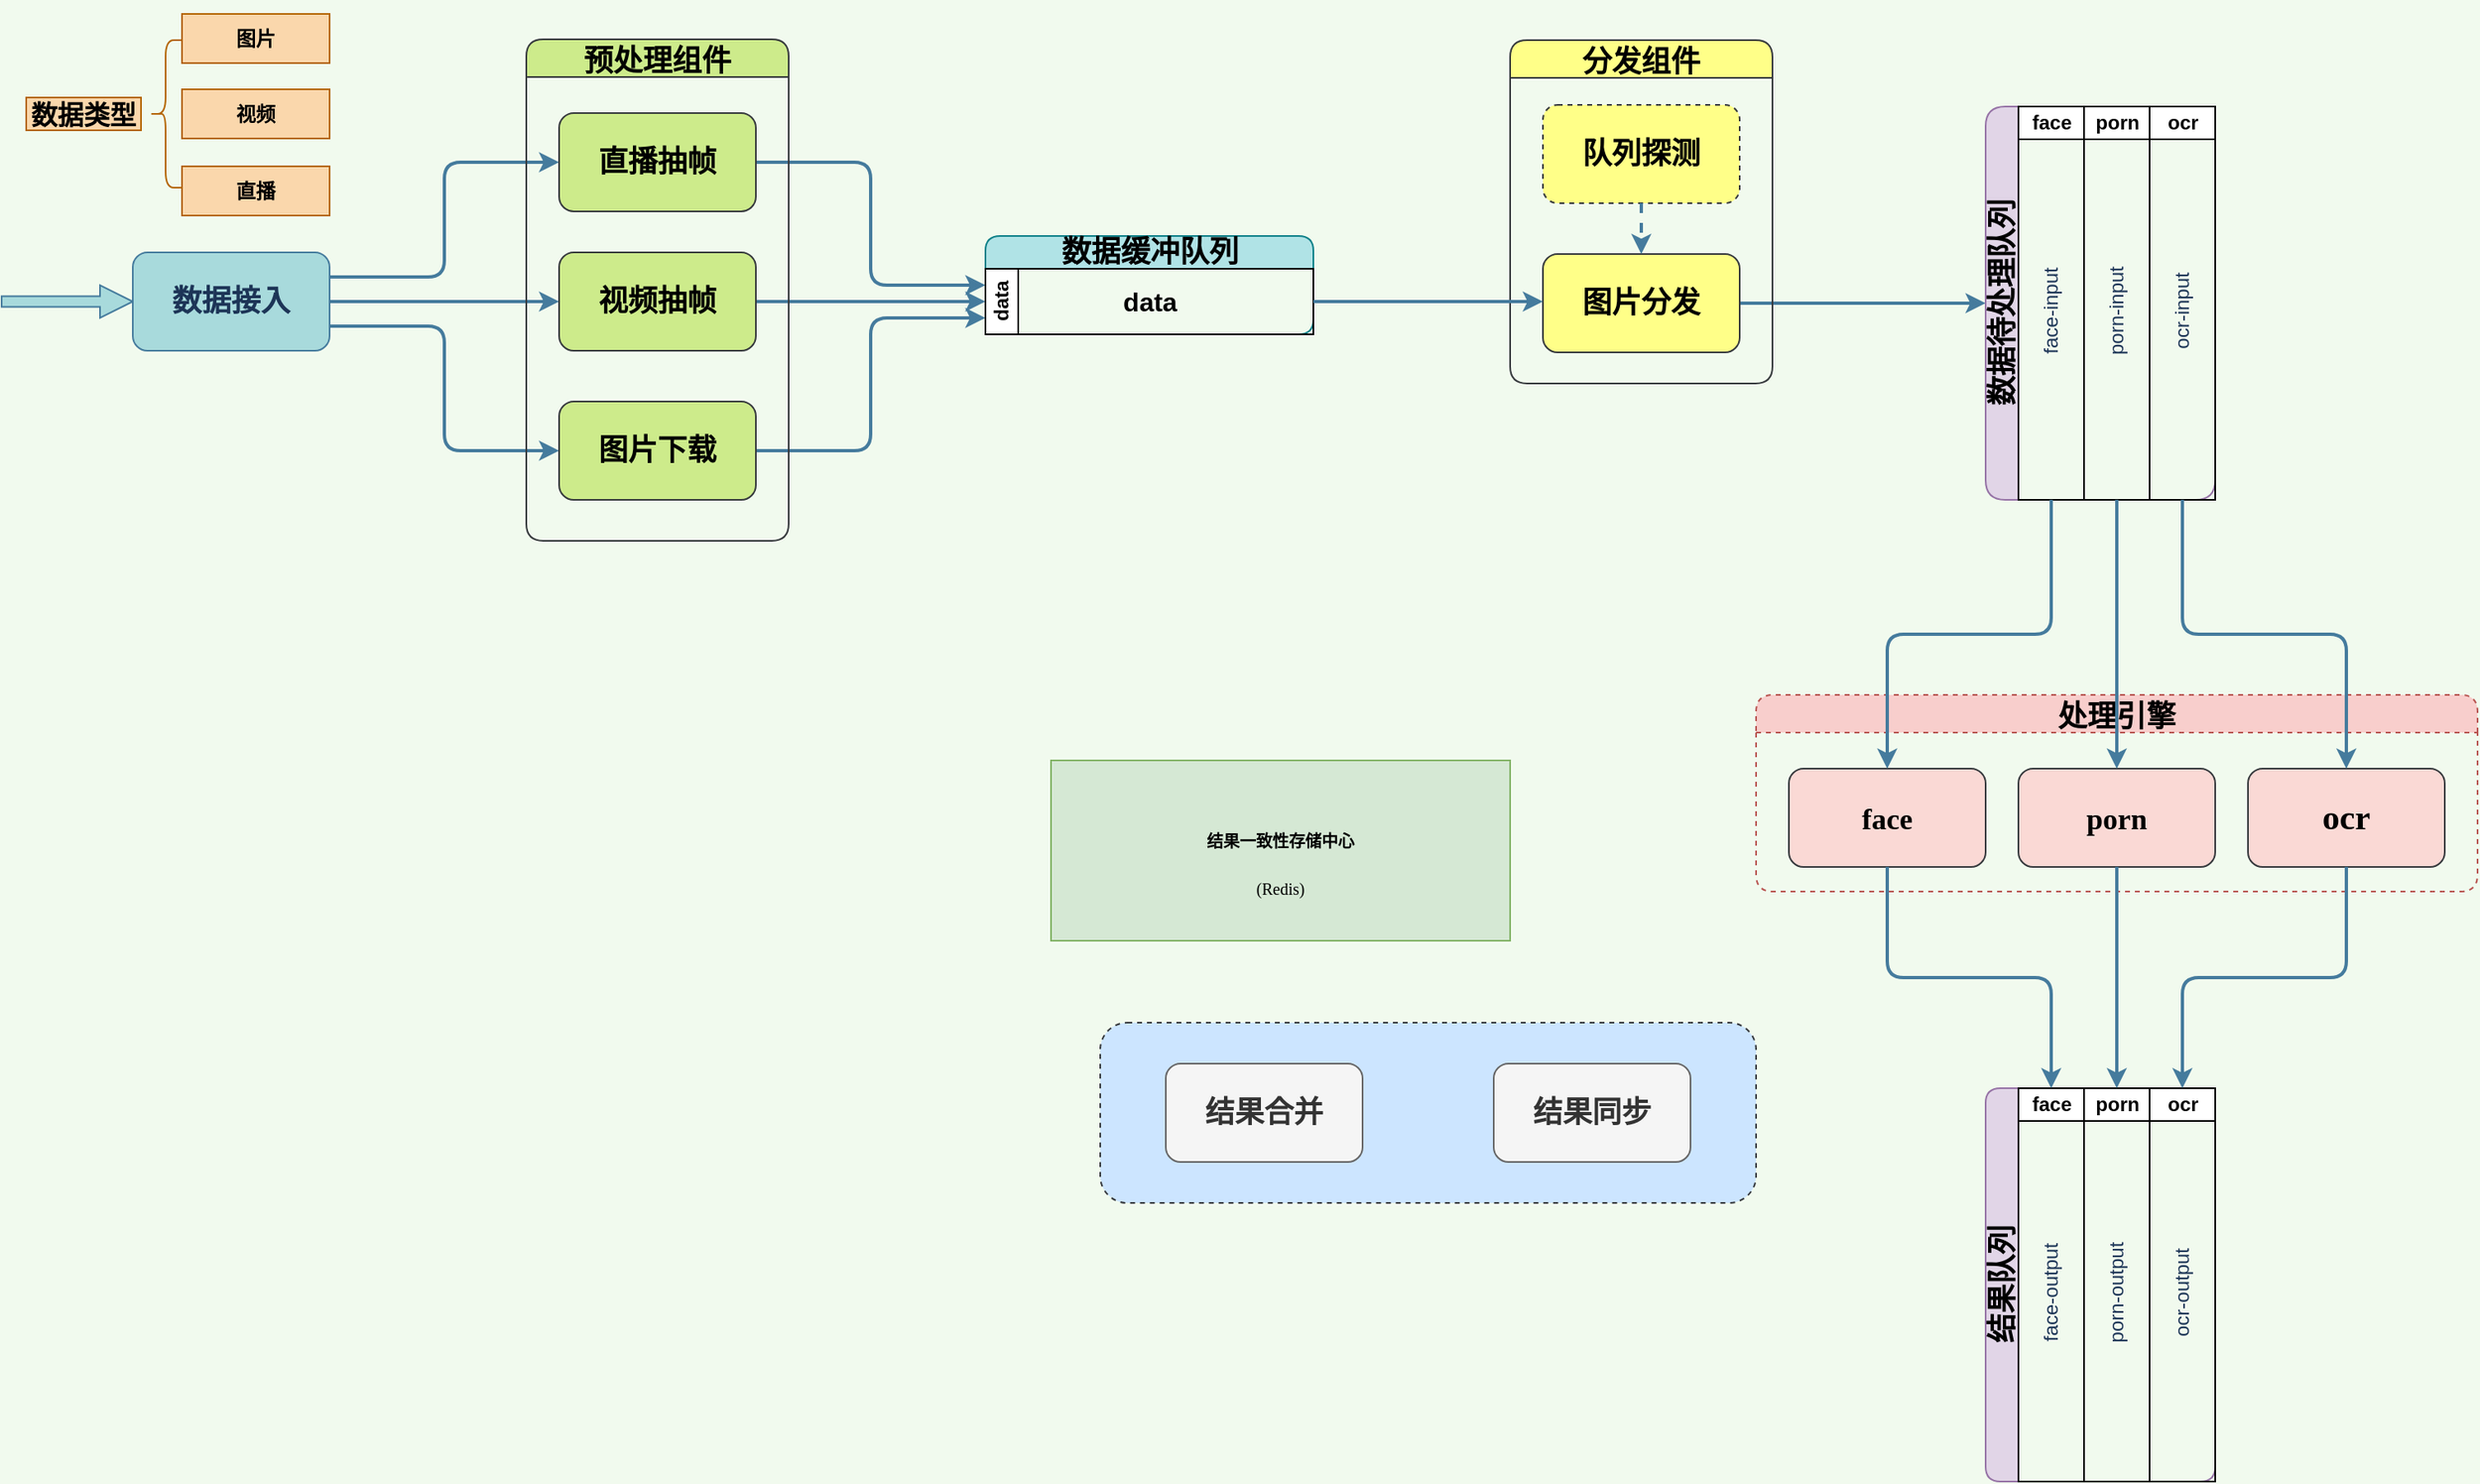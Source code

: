 <mxfile version="13.10.4" type="github">
  <diagram id="h1go9skNZxWVvWuTAxgh" name="Page-1">
    <mxGraphModel dx="2522" dy="450" grid="1" gridSize="10" guides="1" tooltips="1" connect="1" arrows="1" fold="1" page="1" pageScale="1" pageWidth="827" pageHeight="1169" background="#F1FAEE" math="0" shadow="0">
      <root>
        <mxCell id="0" />
        <mxCell id="1" parent="0" />
        <mxCell id="aP0xkrd6JBsTT6EtkUmq-55" value="" style="rounded=1;whiteSpace=wrap;html=1;strokeColor=#36393d;strokeWidth=1;fillColor=#cce5ff;dashed=1;" parent="1" vertex="1">
          <mxGeometry x="-970" y="720" width="400" height="110" as="geometry" />
        </mxCell>
        <mxCell id="0IOBR0UWIJ8B12urthg3-5" value="" style="html=1;shadow=0;dashed=0;align=center;verticalAlign=middle;shape=mxgraph.arrows2.arrow;dy=0.67;dx=20;notch=0;rounded=0;sketch=0;strokeColor=#457B9D;fillColor=#A8DADC;fontColor=#1D3557;" parent="1" vertex="1">
          <mxGeometry x="-1640" y="270" width="80" height="20" as="geometry" />
        </mxCell>
        <mxCell id="YrBBLmiHEUmSjlM092Gt-1" style="edgeStyle=orthogonalEdgeStyle;rounded=1;orthogonalLoop=1;jettySize=auto;html=1;exitX=1;exitY=0.5;exitDx=0;exitDy=0;entryX=0;entryY=0.5;entryDx=0;entryDy=0;strokeWidth=2;strokeColor=#457B9D;" edge="1" parent="1" source="0IOBR0UWIJ8B12urthg3-6" target="0IOBR0UWIJ8B12urthg3-19">
          <mxGeometry relative="1" as="geometry" />
        </mxCell>
        <mxCell id="YrBBLmiHEUmSjlM092Gt-3" style="edgeStyle=orthogonalEdgeStyle;rounded=1;orthogonalLoop=1;jettySize=auto;html=1;exitX=1;exitY=0.25;exitDx=0;exitDy=0;entryX=0;entryY=0.5;entryDx=0;entryDy=0;strokeColor=#457B9D;strokeWidth=2;" edge="1" parent="1" source="0IOBR0UWIJ8B12urthg3-6" target="0IOBR0UWIJ8B12urthg3-21">
          <mxGeometry relative="1" as="geometry" />
        </mxCell>
        <mxCell id="YrBBLmiHEUmSjlM092Gt-4" style="edgeStyle=orthogonalEdgeStyle;rounded=1;orthogonalLoop=1;jettySize=auto;html=1;exitX=1;exitY=0.75;exitDx=0;exitDy=0;entryX=0;entryY=0.5;entryDx=0;entryDy=0;strokeColor=#457B9D;strokeWidth=2;" edge="1" parent="1" source="0IOBR0UWIJ8B12urthg3-6" target="0IOBR0UWIJ8B12urthg3-22">
          <mxGeometry relative="1" as="geometry" />
        </mxCell>
        <mxCell id="0IOBR0UWIJ8B12urthg3-6" value="&lt;h4&gt;&lt;font style=&quot;font-size: 18px&quot; face=&quot;Verdana&quot;&gt;数据接入&lt;/font&gt;&lt;/h4&gt;" style="rounded=1;whiteSpace=wrap;html=1;sketch=0;strokeColor=#457B9D;fillColor=#A8DADC;fontColor=#1D3557;" parent="1" vertex="1">
          <mxGeometry x="-1560" y="250" width="120" height="60" as="geometry" />
        </mxCell>
        <mxCell id="0IOBR0UWIJ8B12urthg3-7" value="" style="shape=curlyBracket;whiteSpace=wrap;html=1;rounded=1;sketch=0;strokeColor=#b46504;fillColor=#fad7ac;size=0.5;" parent="1" vertex="1">
          <mxGeometry x="-1550" y="120.5" width="20" height="90" as="geometry" />
        </mxCell>
        <mxCell id="0IOBR0UWIJ8B12urthg3-13" value="&lt;h4&gt;图片&lt;/h4&gt;" style="rounded=0;whiteSpace=wrap;html=1;sketch=0;strokeColor=#b46504;fillColor=#fad7ac;" parent="1" vertex="1">
          <mxGeometry x="-1530" y="104.5" width="90" height="30" as="geometry" />
        </mxCell>
        <mxCell id="0IOBR0UWIJ8B12urthg3-14" value="&lt;h4&gt;视频&lt;/h4&gt;" style="rounded=0;whiteSpace=wrap;html=1;sketch=0;strokeColor=#b46504;fillColor=#fad7ac;" parent="1" vertex="1">
          <mxGeometry x="-1530" y="150.5" width="90" height="30" as="geometry" />
        </mxCell>
        <mxCell id="0IOBR0UWIJ8B12urthg3-15" value="&lt;h4&gt;直播&lt;/h4&gt;" style="rounded=0;whiteSpace=wrap;html=1;sketch=0;strokeColor=#b46504;fillColor=#fad7ac;" parent="1" vertex="1">
          <mxGeometry x="-1530" y="197.5" width="90" height="30" as="geometry" />
        </mxCell>
        <mxCell id="0IOBR0UWIJ8B12urthg3-18" value="&lt;h3&gt;&lt;font style=&quot;font-size: 16px&quot;&gt;数据类型&lt;/font&gt;&lt;/h3&gt;" style="text;html=1;strokeColor=#b46504;fillColor=#fad7ac;align=center;verticalAlign=middle;whiteSpace=wrap;rounded=0;sketch=0;" parent="1" vertex="1">
          <mxGeometry x="-1625" y="155.5" width="70" height="20" as="geometry" />
        </mxCell>
        <mxCell id="YrBBLmiHEUmSjlM092Gt-8" style="edgeStyle=orthogonalEdgeStyle;rounded=1;orthogonalLoop=1;jettySize=auto;html=1;exitX=1;exitY=0.5;exitDx=0;exitDy=0;entryX=0;entryY=0.5;entryDx=0;entryDy=0;strokeColor=#457B9D;strokeWidth=2;" edge="1" parent="1" source="0IOBR0UWIJ8B12urthg3-19" target="JoDoQnj6M1mZgMJEA4F1-6">
          <mxGeometry relative="1" as="geometry" />
        </mxCell>
        <mxCell id="0IOBR0UWIJ8B12urthg3-19" value="&lt;h3 style=&quot;font-size: 18px&quot;&gt;视频抽帧&lt;/h3&gt;" style="rounded=1;whiteSpace=wrap;html=1;sketch=0;strokeColor=#36393d;fillColor=#cdeb8b;" parent="1" vertex="1">
          <mxGeometry x="-1300" y="250" width="120" height="60" as="geometry" />
        </mxCell>
        <mxCell id="YrBBLmiHEUmSjlM092Gt-9" style="edgeStyle=orthogonalEdgeStyle;rounded=1;orthogonalLoop=1;jettySize=auto;html=1;exitX=1;exitY=0.5;exitDx=0;exitDy=0;entryX=0;entryY=0.25;entryDx=0;entryDy=0;strokeColor=#457B9D;strokeWidth=2;" edge="1" parent="1" source="0IOBR0UWIJ8B12urthg3-21" target="JoDoQnj6M1mZgMJEA4F1-6">
          <mxGeometry relative="1" as="geometry" />
        </mxCell>
        <mxCell id="0IOBR0UWIJ8B12urthg3-21" value="&lt;h3 style=&quot;font-size: 18px&quot;&gt;直播抽帧&lt;/h3&gt;" style="rounded=1;whiteSpace=wrap;html=1;sketch=0;strokeColor=#36393d;fillColor=#cdeb8b;" parent="1" vertex="1">
          <mxGeometry x="-1300" y="165" width="120" height="60" as="geometry" />
        </mxCell>
        <mxCell id="YrBBLmiHEUmSjlM092Gt-10" style="edgeStyle=orthogonalEdgeStyle;rounded=1;orthogonalLoop=1;jettySize=auto;html=1;exitX=1;exitY=0.5;exitDx=0;exitDy=0;entryX=0;entryY=0.75;entryDx=0;entryDy=0;strokeColor=#457B9D;strokeWidth=2;" edge="1" parent="1" source="0IOBR0UWIJ8B12urthg3-22" target="JoDoQnj6M1mZgMJEA4F1-6">
          <mxGeometry relative="1" as="geometry" />
        </mxCell>
        <mxCell id="0IOBR0UWIJ8B12urthg3-22" value="&lt;h3 style=&quot;font-size: 18px&quot;&gt;图片下载&lt;/h3&gt;" style="rounded=1;whiteSpace=wrap;html=1;sketch=0;strokeColor=#36393d;fillColor=#cdeb8b;" parent="1" vertex="1">
          <mxGeometry x="-1300" y="341" width="120" height="60" as="geometry" />
        </mxCell>
        <mxCell id="YrBBLmiHEUmSjlM092Gt-18" style="edgeStyle=orthogonalEdgeStyle;rounded=1;orthogonalLoop=1;jettySize=auto;html=1;exitX=1;exitY=0.5;exitDx=0;exitDy=0;entryX=0;entryY=0.5;entryDx=0;entryDy=0;strokeColor=#457B9D;strokeWidth=2;" edge="1" parent="1" source="0IOBR0UWIJ8B12urthg3-27" target="JoDoQnj6M1mZgMJEA4F1-36">
          <mxGeometry relative="1" as="geometry" />
        </mxCell>
        <mxCell id="0IOBR0UWIJ8B12urthg3-27" value="&lt;h3 style=&quot;font-size: 18px&quot;&gt;图片分发&lt;/h3&gt;" style="rounded=1;whiteSpace=wrap;html=1;sketch=0;strokeColor=#36393d;fillColor=#ffff88;" parent="1" vertex="1">
          <mxGeometry x="-700" y="251" width="120" height="60" as="geometry" />
        </mxCell>
        <mxCell id="0IOBR0UWIJ8B12urthg3-47" value="处理引擎" style="swimlane;rounded=1;shadow=0;glass=0;dashed=1;sketch=0;strokeColor=#b85450;fillColor=#f8cecc;fontSize=18;fontFamily=Verdana;" parent="1" vertex="1">
          <mxGeometry x="-570" y="520" width="440" height="120" as="geometry">
            <mxRectangle x="-960" y="490" width="100" height="30" as="alternateBounds" />
          </mxGeometry>
        </mxCell>
        <mxCell id="0IOBR0UWIJ8B12urthg3-48" value="&lt;h3&gt;&lt;font style=&quot;font-size: 18px&quot;&gt;face&lt;/font&gt;&lt;/h3&gt;" style="rounded=1;whiteSpace=wrap;html=1;shadow=0;glass=0;sketch=0;fillColor=#fad9d5;fontFamily=Verdana;fontSize=18;strokeColor=#36393D;" parent="0IOBR0UWIJ8B12urthg3-47" vertex="1">
          <mxGeometry x="20" y="45" width="120" height="60" as="geometry" />
        </mxCell>
        <mxCell id="0IOBR0UWIJ8B12urthg3-49" value="&lt;h3&gt;&lt;font style=&quot;font-size: 18px&quot;&gt;porn&lt;/font&gt;&lt;/h3&gt;" style="rounded=1;whiteSpace=wrap;html=1;shadow=0;glass=0;sketch=0;fillColor=#fad9d5;fontFamily=Verdana;fontSize=18;strokeColor=#36393D;" parent="0IOBR0UWIJ8B12urthg3-47" vertex="1">
          <mxGeometry x="160" y="45" width="120" height="60" as="geometry" />
        </mxCell>
        <mxCell id="0IOBR0UWIJ8B12urthg3-50" value="&lt;h3&gt;ocr&lt;/h3&gt;" style="rounded=1;whiteSpace=wrap;html=1;shadow=0;glass=0;sketch=0;fillColor=#fad9d5;fontFamily=Verdana;fontSize=18;strokeColor=#36393D;" parent="0IOBR0UWIJ8B12urthg3-47" vertex="1">
          <mxGeometry x="300" y="45" width="120" height="60" as="geometry" />
        </mxCell>
        <mxCell id="aP0xkrd6JBsTT6EtkUmq-35" value="&lt;h3&gt;&lt;font face=&quot;Verdana&quot; size=&quot;1&quot;&gt;结果一致性存储中心&lt;/font&gt;&lt;/h3&gt;&lt;div&gt;&lt;font face=&quot;Verdana&quot; size=&quot;1&quot;&gt;(Redis)&lt;/font&gt;&lt;/div&gt;" style="rounded=0;whiteSpace=wrap;html=1;strokeColor=#82b366;strokeWidth=1;fillColor=#d5e8d4;" parent="1" vertex="1">
          <mxGeometry x="-1000" y="560" width="280" height="110" as="geometry" />
        </mxCell>
        <mxCell id="aP0xkrd6JBsTT6EtkUmq-43" value="&lt;h3 style=&quot;font-size: 18px&quot;&gt;&lt;font face=&quot;Verdana&quot;&gt;结果同步&lt;/font&gt;&lt;/h3&gt;" style="rounded=1;whiteSpace=wrap;html=1;strokeColor=#666666;strokeWidth=1;fillColor=#f5f5f5;fontColor=#333333;" parent="1" vertex="1">
          <mxGeometry x="-730" y="745" width="120" height="60" as="geometry" />
        </mxCell>
        <mxCell id="aP0xkrd6JBsTT6EtkUmq-51" value="&lt;h3 style=&quot;font-size: 18px&quot;&gt;&lt;font face=&quot;Verdana&quot;&gt;结果合并&lt;/font&gt;&lt;/h3&gt;" style="rounded=1;whiteSpace=wrap;html=1;strokeColor=#666666;strokeWidth=1;fillColor=#f5f5f5;fontColor=#333333;" parent="1" vertex="1">
          <mxGeometry x="-930" y="745" width="120" height="60" as="geometry" />
        </mxCell>
        <mxCell id="JoDoQnj6M1mZgMJEA4F1-5" value="&lt;h3&gt;&lt;font face=&quot;Verdana&quot;&gt;&lt;span style=&quot;font-size: 18px&quot;&gt;数据缓冲队列&lt;/span&gt;&lt;/font&gt;&lt;/h3&gt;" style="swimlane;html=1;childLayout=stackLayout;resizeParent=1;resizeParentMax=0;horizontal=1;startSize=20;horizontalStack=0;fillColor=#b0e3e6;strokeColor=#0e8088;rounded=1;" parent="1" vertex="1">
          <mxGeometry x="-1040" y="240" width="200" height="60" as="geometry" />
        </mxCell>
        <mxCell id="JoDoQnj6M1mZgMJEA4F1-6" value="data" style="swimlane;html=1;startSize=20;horizontal=0;" parent="JoDoQnj6M1mZgMJEA4F1-5" vertex="1">
          <mxGeometry y="20" width="200" height="40" as="geometry" />
        </mxCell>
        <mxCell id="JoDoQnj6M1mZgMJEA4F1-9" value="&lt;font style=&quot;font-size: 16px&quot;&gt;&lt;b&gt;data&lt;/b&gt;&lt;/font&gt;" style="text;html=1;align=center;verticalAlign=middle;resizable=0;points=[];autosize=1;" parent="JoDoQnj6M1mZgMJEA4F1-6" vertex="1">
          <mxGeometry x="75" y="10" width="50" height="20" as="geometry" />
        </mxCell>
        <mxCell id="JoDoQnj6M1mZgMJEA4F1-18" value="预处理组件" style="swimlane;rounded=1;fontSize=18;fontFamily=Verdana;fillColor=#cdeb8b;strokeColor=#36393d;" parent="1" vertex="1">
          <mxGeometry x="-1320" y="120" width="160" height="306" as="geometry" />
        </mxCell>
        <mxCell id="JoDoQnj6M1mZgMJEA4F1-32" value="分发组件" style="swimlane;rounded=1;fontFamily=Verdana;fontSize=18;fillColor=#ffff88;strokeColor=#36393d;startSize=23;" parent="1" vertex="1">
          <mxGeometry x="-720" y="120.5" width="160" height="209.5" as="geometry" />
        </mxCell>
        <mxCell id="JoDoQnj6M1mZgMJEA4F1-31" value="&lt;h3&gt;&lt;font style=&quot;font-size: 18px&quot;&gt;队列探测&lt;/font&gt;&lt;/h3&gt;" style="rounded=1;whiteSpace=wrap;html=1;fontFamily=Verdana;fontSize=16;fillColor=#ffff88;strokeColor=#36393d;dashed=1;" parent="JoDoQnj6M1mZgMJEA4F1-32" vertex="1">
          <mxGeometry x="20" y="39.5" width="120" height="60" as="geometry" />
        </mxCell>
        <mxCell id="JoDoQnj6M1mZgMJEA4F1-36" value="&lt;h3&gt;&lt;font style=&quot;font-size: 18px&quot; face=&quot;Verdana&quot;&gt;数据待处理队列&lt;/font&gt;&lt;/h3&gt;" style="swimlane;html=1;childLayout=stackLayout;resizeParent=1;resizeParentMax=0;startSize=20;horizontal=0;horizontalStack=1;fillColor=#e1d5e7;strokeColor=#9673a6;rounded=1;arcSize=20;" parent="1" vertex="1">
          <mxGeometry x="-430" y="161" width="140" height="240" as="geometry" />
        </mxCell>
        <mxCell id="JoDoQnj6M1mZgMJEA4F1-37" value="face" style="swimlane;html=1;startSize=20;" parent="JoDoQnj6M1mZgMJEA4F1-36" vertex="1">
          <mxGeometry x="20" width="40" height="240" as="geometry" />
        </mxCell>
        <mxCell id="JoDoQnj6M1mZgMJEA4F1-38" value="face-input" style="text;html=1;align=center;verticalAlign=middle;resizable=0;points=[];autosize=1;fontColor=#1D3557;horizontal=0;" parent="JoDoQnj6M1mZgMJEA4F1-37" vertex="1">
          <mxGeometry x="5" y="95" width="30" height="60" as="geometry" />
        </mxCell>
        <mxCell id="JoDoQnj6M1mZgMJEA4F1-39" value="porn" style="swimlane;html=1;startSize=20;" parent="JoDoQnj6M1mZgMJEA4F1-36" vertex="1">
          <mxGeometry x="60" width="40" height="240" as="geometry" />
        </mxCell>
        <mxCell id="JoDoQnj6M1mZgMJEA4F1-40" value="porn-input" style="text;html=1;align=center;verticalAlign=middle;resizable=0;points=[];autosize=1;fontColor=#1D3557;horizontal=0;" parent="JoDoQnj6M1mZgMJEA4F1-39" vertex="1">
          <mxGeometry x="5" y="95" width="30" height="60" as="geometry" />
        </mxCell>
        <mxCell id="JoDoQnj6M1mZgMJEA4F1-41" value="ocr" style="swimlane;html=1;startSize=20;" parent="JoDoQnj6M1mZgMJEA4F1-36" vertex="1">
          <mxGeometry x="100" width="40" height="240" as="geometry" />
        </mxCell>
        <mxCell id="JoDoQnj6M1mZgMJEA4F1-42" value="ocr-input" style="text;html=1;align=center;verticalAlign=middle;resizable=0;points=[];autosize=1;fontColor=#1D3557;horizontal=0;" parent="JoDoQnj6M1mZgMJEA4F1-41" vertex="1">
          <mxGeometry x="5" y="100" width="30" height="50" as="geometry" />
        </mxCell>
        <mxCell id="aP0xkrd6JBsTT6EtkUmq-20" value="&lt;h3&gt;&lt;font style=&quot;font-size: 18px&quot; face=&quot;Verdana&quot;&gt;结果队列&lt;/font&gt;&lt;/h3&gt;" style="swimlane;html=1;childLayout=stackLayout;resizeParent=1;resizeParentMax=0;startSize=20;horizontal=0;horizontalStack=1;fillColor=#e1d5e7;strokeColor=#9673a6;rounded=1;" parent="1" vertex="1">
          <mxGeometry x="-430" y="760" width="140" height="240" as="geometry" />
        </mxCell>
        <mxCell id="aP0xkrd6JBsTT6EtkUmq-21" value="face" style="swimlane;html=1;startSize=20;" parent="aP0xkrd6JBsTT6EtkUmq-20" vertex="1">
          <mxGeometry x="20" width="40" height="240" as="geometry" />
        </mxCell>
        <mxCell id="aP0xkrd6JBsTT6EtkUmq-24" value="face-output" style="text;html=1;align=center;verticalAlign=middle;resizable=0;points=[];autosize=1;fontColor=#1D3557;horizontal=0;" parent="aP0xkrd6JBsTT6EtkUmq-21" vertex="1">
          <mxGeometry x="5" y="90" width="30" height="70" as="geometry" />
        </mxCell>
        <mxCell id="aP0xkrd6JBsTT6EtkUmq-22" value="porn" style="swimlane;html=1;startSize=20;" parent="aP0xkrd6JBsTT6EtkUmq-20" vertex="1">
          <mxGeometry x="60" width="40" height="240" as="geometry" />
        </mxCell>
        <mxCell id="aP0xkrd6JBsTT6EtkUmq-25" value="porn-output" style="text;html=1;align=center;verticalAlign=middle;resizable=0;points=[];autosize=1;fontColor=#1D3557;horizontal=0;" parent="aP0xkrd6JBsTT6EtkUmq-22" vertex="1">
          <mxGeometry x="5" y="90" width="30" height="70" as="geometry" />
        </mxCell>
        <mxCell id="aP0xkrd6JBsTT6EtkUmq-23" value="ocr" style="swimlane;html=1;startSize=20;" parent="aP0xkrd6JBsTT6EtkUmq-20" vertex="1">
          <mxGeometry x="100" width="40" height="240" as="geometry" />
        </mxCell>
        <mxCell id="aP0xkrd6JBsTT6EtkUmq-26" value="ocr-output" style="text;html=1;align=center;verticalAlign=middle;resizable=0;points=[];autosize=1;fontColor=#1D3557;horizontal=0;" parent="aP0xkrd6JBsTT6EtkUmq-23" vertex="1">
          <mxGeometry x="5" y="95" width="30" height="60" as="geometry" />
        </mxCell>
        <mxCell id="YrBBLmiHEUmSjlM092Gt-11" style="edgeStyle=orthogonalEdgeStyle;rounded=1;orthogonalLoop=1;jettySize=auto;html=1;exitX=1;exitY=0.5;exitDx=0;exitDy=0;strokeColor=#457B9D;strokeWidth=2;" edge="1" parent="1" source="JoDoQnj6M1mZgMJEA4F1-6">
          <mxGeometry relative="1" as="geometry">
            <mxPoint x="-700" y="280" as="targetPoint" />
          </mxGeometry>
        </mxCell>
        <mxCell id="YrBBLmiHEUmSjlM092Gt-17" style="edgeStyle=orthogonalEdgeStyle;rounded=1;orthogonalLoop=1;jettySize=auto;html=1;exitX=0.5;exitY=1;exitDx=0;exitDy=0;entryX=0.5;entryY=0;entryDx=0;entryDy=0;strokeColor=#457B9D;strokeWidth=2;dashed=1;" edge="1" parent="1" source="JoDoQnj6M1mZgMJEA4F1-31" target="0IOBR0UWIJ8B12urthg3-27">
          <mxGeometry relative="1" as="geometry" />
        </mxCell>
        <mxCell id="YrBBLmiHEUmSjlM092Gt-19" style="edgeStyle=orthogonalEdgeStyle;rounded=1;orthogonalLoop=1;jettySize=auto;html=1;exitX=0.5;exitY=1;exitDx=0;exitDy=0;entryX=0.5;entryY=0;entryDx=0;entryDy=0;strokeColor=#457B9D;strokeWidth=2;" edge="1" parent="1" source="JoDoQnj6M1mZgMJEA4F1-39" target="0IOBR0UWIJ8B12urthg3-49">
          <mxGeometry relative="1" as="geometry" />
        </mxCell>
        <mxCell id="YrBBLmiHEUmSjlM092Gt-20" style="edgeStyle=orthogonalEdgeStyle;rounded=1;orthogonalLoop=1;jettySize=auto;html=1;exitX=0.5;exitY=1;exitDx=0;exitDy=0;entryX=0.5;entryY=0;entryDx=0;entryDy=0;strokeColor=#457B9D;strokeWidth=2;" edge="1" parent="1" source="JoDoQnj6M1mZgMJEA4F1-37" target="0IOBR0UWIJ8B12urthg3-48">
          <mxGeometry relative="1" as="geometry" />
        </mxCell>
        <mxCell id="YrBBLmiHEUmSjlM092Gt-21" style="edgeStyle=orthogonalEdgeStyle;rounded=1;orthogonalLoop=1;jettySize=auto;html=1;exitX=0.5;exitY=1;exitDx=0;exitDy=0;strokeColor=#457B9D;strokeWidth=2;" edge="1" parent="1" source="JoDoQnj6M1mZgMJEA4F1-41" target="0IOBR0UWIJ8B12urthg3-50">
          <mxGeometry relative="1" as="geometry" />
        </mxCell>
        <mxCell id="YrBBLmiHEUmSjlM092Gt-22" style="edgeStyle=orthogonalEdgeStyle;rounded=1;orthogonalLoop=1;jettySize=auto;html=1;exitX=0.5;exitY=1;exitDx=0;exitDy=0;entryX=0.5;entryY=0;entryDx=0;entryDy=0;strokeColor=#457B9D;strokeWidth=2;" edge="1" parent="1" source="0IOBR0UWIJ8B12urthg3-48" target="aP0xkrd6JBsTT6EtkUmq-21">
          <mxGeometry relative="1" as="geometry" />
        </mxCell>
        <mxCell id="YrBBLmiHEUmSjlM092Gt-23" style="edgeStyle=orthogonalEdgeStyle;rounded=1;orthogonalLoop=1;jettySize=auto;html=1;exitX=0.5;exitY=1;exitDx=0;exitDy=0;entryX=0.5;entryY=0;entryDx=0;entryDy=0;strokeColor=#457B9D;strokeWidth=2;" edge="1" parent="1" source="0IOBR0UWIJ8B12urthg3-49" target="aP0xkrd6JBsTT6EtkUmq-22">
          <mxGeometry relative="1" as="geometry" />
        </mxCell>
        <mxCell id="YrBBLmiHEUmSjlM092Gt-24" style="edgeStyle=orthogonalEdgeStyle;rounded=1;orthogonalLoop=1;jettySize=auto;html=1;exitX=0.5;exitY=1;exitDx=0;exitDy=0;entryX=0.5;entryY=0;entryDx=0;entryDy=0;strokeColor=#457B9D;strokeWidth=2;" edge="1" parent="1" source="0IOBR0UWIJ8B12urthg3-50" target="aP0xkrd6JBsTT6EtkUmq-23">
          <mxGeometry relative="1" as="geometry" />
        </mxCell>
      </root>
    </mxGraphModel>
  </diagram>
</mxfile>
